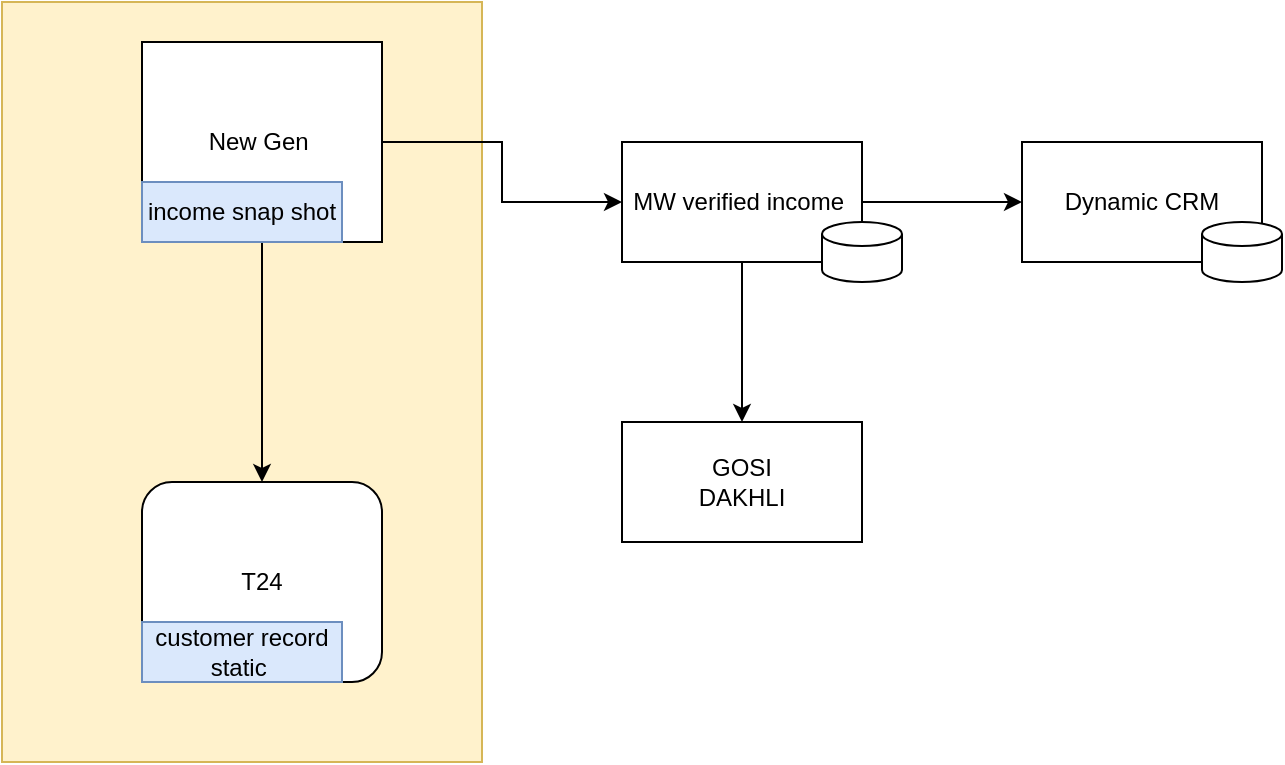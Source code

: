 <mxfile version="24.3.1" type="github">
  <diagram name="Page-1" id="lMMN3oVp2xh2R2HWmzUN">
    <mxGraphModel dx="954" dy="560" grid="1" gridSize="10" guides="1" tooltips="1" connect="1" arrows="1" fold="1" page="1" pageScale="1" pageWidth="827" pageHeight="1169" math="0" shadow="0">
      <root>
        <mxCell id="0" />
        <mxCell id="1" parent="0" />
        <mxCell id="laTSjdJnJN_W_BYF6_3Z-19" value="" style="rounded=0;whiteSpace=wrap;html=1;fillColor=#fff2cc;strokeColor=#d6b656;" vertex="1" parent="1">
          <mxGeometry x="70" y="50" width="240" height="380" as="geometry" />
        </mxCell>
        <mxCell id="laTSjdJnJN_W_BYF6_3Z-3" style="edgeStyle=orthogonalEdgeStyle;rounded=0;orthogonalLoop=1;jettySize=auto;html=1;entryX=0;entryY=0.5;entryDx=0;entryDy=0;" edge="1" parent="1" source="laTSjdJnJN_W_BYF6_3Z-1" target="laTSjdJnJN_W_BYF6_3Z-2">
          <mxGeometry relative="1" as="geometry" />
        </mxCell>
        <mxCell id="laTSjdJnJN_W_BYF6_3Z-18" style="edgeStyle=orthogonalEdgeStyle;rounded=0;orthogonalLoop=1;jettySize=auto;html=1;entryX=0.5;entryY=0;entryDx=0;entryDy=0;" edge="1" parent="1" source="laTSjdJnJN_W_BYF6_3Z-1" target="laTSjdJnJN_W_BYF6_3Z-9">
          <mxGeometry relative="1" as="geometry" />
        </mxCell>
        <mxCell id="laTSjdJnJN_W_BYF6_3Z-1" value="New Gen&amp;nbsp;" style="rounded=0;whiteSpace=wrap;html=1;" vertex="1" parent="1">
          <mxGeometry x="140" y="70" width="120" height="100" as="geometry" />
        </mxCell>
        <mxCell id="laTSjdJnJN_W_BYF6_3Z-6" value="" style="edgeStyle=orthogonalEdgeStyle;rounded=0;orthogonalLoop=1;jettySize=auto;html=1;" edge="1" parent="1" source="laTSjdJnJN_W_BYF6_3Z-2" target="laTSjdJnJN_W_BYF6_3Z-5">
          <mxGeometry relative="1" as="geometry" />
        </mxCell>
        <mxCell id="laTSjdJnJN_W_BYF6_3Z-8" value="" style="edgeStyle=orthogonalEdgeStyle;rounded=0;orthogonalLoop=1;jettySize=auto;html=1;" edge="1" parent="1" source="laTSjdJnJN_W_BYF6_3Z-2" target="laTSjdJnJN_W_BYF6_3Z-7">
          <mxGeometry relative="1" as="geometry" />
        </mxCell>
        <mxCell id="laTSjdJnJN_W_BYF6_3Z-2" value="MW verified income&amp;nbsp;" style="rounded=0;whiteSpace=wrap;html=1;" vertex="1" parent="1">
          <mxGeometry x="380" y="120" width="120" height="60" as="geometry" />
        </mxCell>
        <mxCell id="laTSjdJnJN_W_BYF6_3Z-5" value="GOSI&lt;div&gt;DAKHLI&lt;/div&gt;" style="whiteSpace=wrap;html=1;rounded=0;" vertex="1" parent="1">
          <mxGeometry x="380" y="260" width="120" height="60" as="geometry" />
        </mxCell>
        <mxCell id="laTSjdJnJN_W_BYF6_3Z-7" value="Dynamic CRM" style="whiteSpace=wrap;html=1;rounded=0;" vertex="1" parent="1">
          <mxGeometry x="580" y="120" width="120" height="60" as="geometry" />
        </mxCell>
        <mxCell id="laTSjdJnJN_W_BYF6_3Z-9" value="T24" style="rounded=1;whiteSpace=wrap;html=1;" vertex="1" parent="1">
          <mxGeometry x="140" y="290" width="120" height="100" as="geometry" />
        </mxCell>
        <mxCell id="laTSjdJnJN_W_BYF6_3Z-12" value="income snap shot" style="text;html=1;align=center;verticalAlign=middle;whiteSpace=wrap;rounded=0;fillColor=#dae8fc;strokeColor=#6c8ebf;" vertex="1" parent="1">
          <mxGeometry x="140" y="140" width="100" height="30" as="geometry" />
        </mxCell>
        <mxCell id="laTSjdJnJN_W_BYF6_3Z-16" value="customer record static&amp;nbsp;" style="text;html=1;align=center;verticalAlign=middle;whiteSpace=wrap;rounded=0;fillColor=#dae8fc;strokeColor=#6c8ebf;" vertex="1" parent="1">
          <mxGeometry x="140" y="360" width="100" height="30" as="geometry" />
        </mxCell>
        <mxCell id="laTSjdJnJN_W_BYF6_3Z-20" value="" style="shape=cylinder3;whiteSpace=wrap;html=1;boundedLbl=1;backgroundOutline=1;size=6;" vertex="1" parent="1">
          <mxGeometry x="480" y="160" width="40" height="30" as="geometry" />
        </mxCell>
        <mxCell id="laTSjdJnJN_W_BYF6_3Z-21" value="" style="shape=cylinder3;whiteSpace=wrap;html=1;boundedLbl=1;backgroundOutline=1;size=6;" vertex="1" parent="1">
          <mxGeometry x="670" y="160" width="40" height="30" as="geometry" />
        </mxCell>
      </root>
    </mxGraphModel>
  </diagram>
</mxfile>
